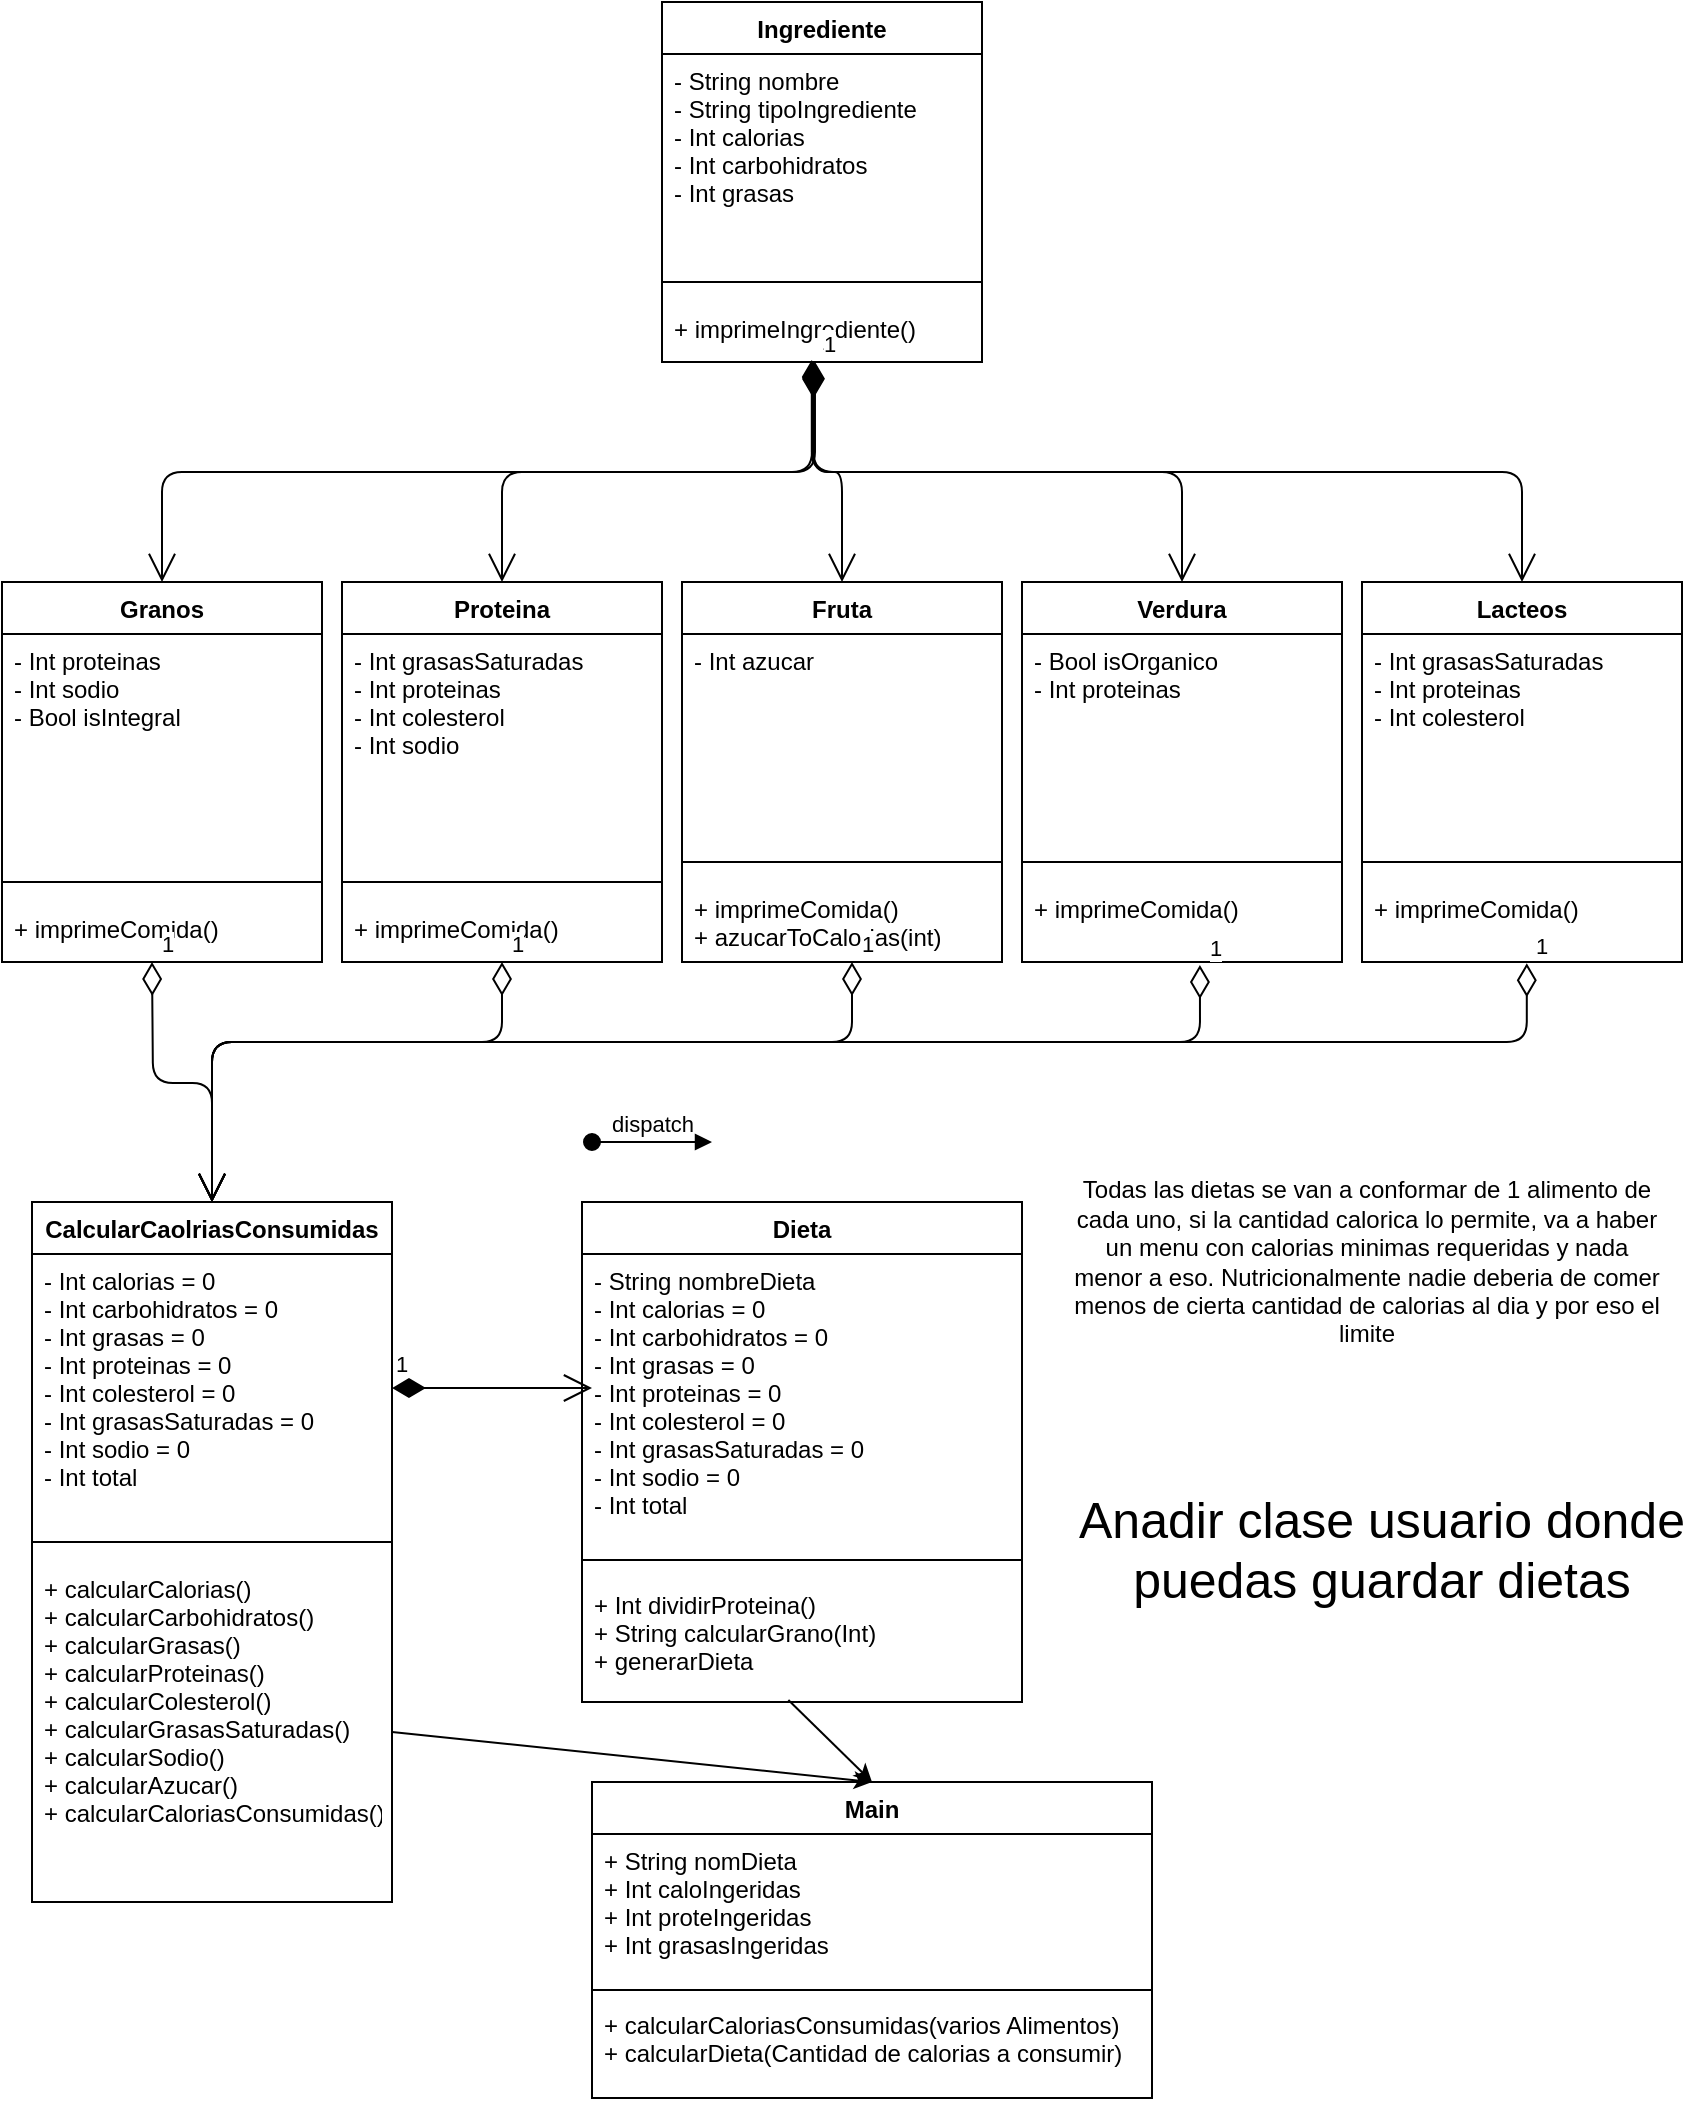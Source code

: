 <mxfile>
    <diagram id="fYRTFpRBtkyWKEEywaFe" name="Page-1">
        <mxGraphModel dx="895" dy="650" grid="1" gridSize="10" guides="1" tooltips="1" connect="1" arrows="1" fold="1" page="1" pageScale="1" pageWidth="850" pageHeight="1100" math="0" shadow="0">
            <root>
                <mxCell id="0"/>
                <mxCell id="1" parent="0"/>
                <mxCell id="2" value="Ingrediente" style="swimlane;fontStyle=1;align=center;verticalAlign=top;childLayout=stackLayout;horizontal=1;startSize=26;horizontalStack=0;resizeParent=1;resizeParentMax=0;resizeLast=0;collapsible=1;marginBottom=0;" parent="1" vertex="1">
                    <mxGeometry x="335" y="10" width="160" height="180" as="geometry"/>
                </mxCell>
                <mxCell id="3" value="- String nombre&#10;- String tipoIngrediente&#10;- Int calorias&#10;- Int carbohidratos&#10;- Int grasas" style="text;strokeColor=none;fillColor=none;align=left;verticalAlign=top;spacingLeft=4;spacingRight=4;overflow=hidden;rotatable=0;points=[[0,0.5],[1,0.5]];portConstraint=eastwest;" parent="2" vertex="1">
                    <mxGeometry y="26" width="160" height="104" as="geometry"/>
                </mxCell>
                <mxCell id="4" value="" style="line;strokeWidth=1;fillColor=none;align=left;verticalAlign=middle;spacingTop=-1;spacingLeft=3;spacingRight=3;rotatable=0;labelPosition=right;points=[];portConstraint=eastwest;strokeColor=inherit;" parent="2" vertex="1">
                    <mxGeometry y="130" width="160" height="20" as="geometry"/>
                </mxCell>
                <mxCell id="5" value="+ imprimeIngrediente()" style="text;strokeColor=none;fillColor=none;align=left;verticalAlign=top;spacingLeft=4;spacingRight=4;overflow=hidden;rotatable=0;points=[[0,0.5],[1,0.5]];portConstraint=eastwest;" parent="2" vertex="1">
                    <mxGeometry y="150" width="160" height="30" as="geometry"/>
                </mxCell>
                <mxCell id="6" value="Granos" style="swimlane;fontStyle=1;align=center;verticalAlign=top;childLayout=stackLayout;horizontal=1;startSize=26;horizontalStack=0;resizeParent=1;resizeParentMax=0;resizeLast=0;collapsible=1;marginBottom=0;" parent="1" vertex="1">
                    <mxGeometry x="5" y="300" width="160" height="190" as="geometry"/>
                </mxCell>
                <mxCell id="7" value="- Int proteinas&#10;- Int sodio&#10;- Bool isIntegral" style="text;strokeColor=none;fillColor=none;align=left;verticalAlign=top;spacingLeft=4;spacingRight=4;overflow=hidden;rotatable=0;points=[[0,0.5],[1,0.5]];portConstraint=eastwest;" parent="6" vertex="1">
                    <mxGeometry y="26" width="160" height="114" as="geometry"/>
                </mxCell>
                <mxCell id="8" value="" style="line;strokeWidth=1;fillColor=none;align=left;verticalAlign=middle;spacingTop=-1;spacingLeft=3;spacingRight=3;rotatable=0;labelPosition=right;points=[];portConstraint=eastwest;strokeColor=inherit;" parent="6" vertex="1">
                    <mxGeometry y="140" width="160" height="20" as="geometry"/>
                </mxCell>
                <mxCell id="9" value="+ imprimeComida()" style="text;strokeColor=none;fillColor=none;align=left;verticalAlign=top;spacingLeft=4;spacingRight=4;overflow=hidden;rotatable=0;points=[[0,0.5],[1,0.5]];portConstraint=eastwest;" parent="6" vertex="1">
                    <mxGeometry y="160" width="160" height="30" as="geometry"/>
                </mxCell>
                <mxCell id="10" value="Proteina" style="swimlane;fontStyle=1;align=center;verticalAlign=top;childLayout=stackLayout;horizontal=1;startSize=26;horizontalStack=0;resizeParent=1;resizeParentMax=0;resizeLast=0;collapsible=1;marginBottom=0;" parent="1" vertex="1">
                    <mxGeometry x="175" y="300" width="160" height="190" as="geometry"/>
                </mxCell>
                <mxCell id="11" value="- Int grasasSaturadas&#10;- Int proteinas&#10;- Int colesterol&#10;- Int sodio" style="text;strokeColor=none;fillColor=none;align=left;verticalAlign=top;spacingLeft=4;spacingRight=4;overflow=hidden;rotatable=0;points=[[0,0.5],[1,0.5]];portConstraint=eastwest;" parent="10" vertex="1">
                    <mxGeometry y="26" width="160" height="114" as="geometry"/>
                </mxCell>
                <mxCell id="12" value="" style="line;strokeWidth=1;fillColor=none;align=left;verticalAlign=middle;spacingTop=-1;spacingLeft=3;spacingRight=3;rotatable=0;labelPosition=right;points=[];portConstraint=eastwest;strokeColor=inherit;" parent="10" vertex="1">
                    <mxGeometry y="140" width="160" height="20" as="geometry"/>
                </mxCell>
                <mxCell id="13" value="+ imprimeComida()" style="text;strokeColor=none;fillColor=none;align=left;verticalAlign=top;spacingLeft=4;spacingRight=4;overflow=hidden;rotatable=0;points=[[0,0.5],[1,0.5]];portConstraint=eastwest;" parent="10" vertex="1">
                    <mxGeometry y="160" width="160" height="30" as="geometry"/>
                </mxCell>
                <mxCell id="18" value="Fruta" style="swimlane;fontStyle=1;align=center;verticalAlign=top;childLayout=stackLayout;horizontal=1;startSize=26;horizontalStack=0;resizeParent=1;resizeParentMax=0;resizeLast=0;collapsible=1;marginBottom=0;" parent="1" vertex="1">
                    <mxGeometry x="345" y="300" width="160" height="190" as="geometry"/>
                </mxCell>
                <mxCell id="19" value="- Int azucar" style="text;strokeColor=none;fillColor=none;align=left;verticalAlign=top;spacingLeft=4;spacingRight=4;overflow=hidden;rotatable=0;points=[[0,0.5],[1,0.5]];portConstraint=eastwest;" parent="18" vertex="1">
                    <mxGeometry y="26" width="160" height="104" as="geometry"/>
                </mxCell>
                <mxCell id="20" value="" style="line;strokeWidth=1;fillColor=none;align=left;verticalAlign=middle;spacingTop=-1;spacingLeft=3;spacingRight=3;rotatable=0;labelPosition=right;points=[];portConstraint=eastwest;strokeColor=inherit;" parent="18" vertex="1">
                    <mxGeometry y="130" width="160" height="20" as="geometry"/>
                </mxCell>
                <mxCell id="21" value="+ imprimeComida()&#10;+ azucarToCalorias(int)" style="text;strokeColor=none;fillColor=none;align=left;verticalAlign=top;spacingLeft=4;spacingRight=4;overflow=hidden;rotatable=0;points=[[0,0.5],[1,0.5]];portConstraint=eastwest;" parent="18" vertex="1">
                    <mxGeometry y="150" width="160" height="40" as="geometry"/>
                </mxCell>
                <mxCell id="22" value="Verdura" style="swimlane;fontStyle=1;align=center;verticalAlign=top;childLayout=stackLayout;horizontal=1;startSize=26;horizontalStack=0;resizeParent=1;resizeParentMax=0;resizeLast=0;collapsible=1;marginBottom=0;" parent="1" vertex="1">
                    <mxGeometry x="515" y="300" width="160" height="190" as="geometry"/>
                </mxCell>
                <mxCell id="23" value="- Bool isOrganico&#10;- Int proteinas&#10;&#10;" style="text;strokeColor=none;fillColor=none;align=left;verticalAlign=top;spacingLeft=4;spacingRight=4;overflow=hidden;rotatable=0;points=[[0,0.5],[1,0.5]];portConstraint=eastwest;" parent="22" vertex="1">
                    <mxGeometry y="26" width="160" height="104" as="geometry"/>
                </mxCell>
                <mxCell id="24" value="" style="line;strokeWidth=1;fillColor=none;align=left;verticalAlign=middle;spacingTop=-1;spacingLeft=3;spacingRight=3;rotatable=0;labelPosition=right;points=[];portConstraint=eastwest;strokeColor=inherit;" parent="22" vertex="1">
                    <mxGeometry y="130" width="160" height="20" as="geometry"/>
                </mxCell>
                <mxCell id="25" value="+ imprimeComida()" style="text;strokeColor=none;fillColor=none;align=left;verticalAlign=top;spacingLeft=4;spacingRight=4;overflow=hidden;rotatable=0;points=[[0,0.5],[1,0.5]];portConstraint=eastwest;" parent="22" vertex="1">
                    <mxGeometry y="150" width="160" height="40" as="geometry"/>
                </mxCell>
                <mxCell id="26" value="Lacteos" style="swimlane;fontStyle=1;align=center;verticalAlign=top;childLayout=stackLayout;horizontal=1;startSize=26;horizontalStack=0;resizeParent=1;resizeParentMax=0;resizeLast=0;collapsible=1;marginBottom=0;" parent="1" vertex="1">
                    <mxGeometry x="685" y="300" width="160" height="190" as="geometry"/>
                </mxCell>
                <mxCell id="27" value="- Int grasasSaturadas&#10;- Int proteinas&#10;- Int colesterol" style="text;strokeColor=none;fillColor=none;align=left;verticalAlign=top;spacingLeft=4;spacingRight=4;overflow=hidden;rotatable=0;points=[[0,0.5],[1,0.5]];portConstraint=eastwest;" parent="26" vertex="1">
                    <mxGeometry y="26" width="160" height="104" as="geometry"/>
                </mxCell>
                <mxCell id="28" value="" style="line;strokeWidth=1;fillColor=none;align=left;verticalAlign=middle;spacingTop=-1;spacingLeft=3;spacingRight=3;rotatable=0;labelPosition=right;points=[];portConstraint=eastwest;strokeColor=inherit;" parent="26" vertex="1">
                    <mxGeometry y="130" width="160" height="20" as="geometry"/>
                </mxCell>
                <mxCell id="29" value="+ imprimeComida()&#10;" style="text;strokeColor=none;fillColor=none;align=left;verticalAlign=top;spacingLeft=4;spacingRight=4;overflow=hidden;rotatable=0;points=[[0,0.5],[1,0.5]];portConstraint=eastwest;" parent="26" vertex="1">
                    <mxGeometry y="150" width="160" height="40" as="geometry"/>
                </mxCell>
                <mxCell id="30" value="Main" style="swimlane;fontStyle=1;align=center;verticalAlign=top;childLayout=stackLayout;horizontal=1;startSize=26;horizontalStack=0;resizeParent=1;resizeParentMax=0;resizeLast=0;collapsible=1;marginBottom=0;" parent="1" vertex="1">
                    <mxGeometry x="300" y="900" width="280" height="158" as="geometry"/>
                </mxCell>
                <mxCell id="31" value="+ String nomDieta&#10;+ Int caloIngeridas&#10;+ Int proteIngeridas&#10;+ Int grasasIngeridas" style="text;strokeColor=none;fillColor=none;align=left;verticalAlign=top;spacingLeft=4;spacingRight=4;overflow=hidden;rotatable=0;points=[[0,0.5],[1,0.5]];portConstraint=eastwest;" parent="30" vertex="1">
                    <mxGeometry y="26" width="280" height="74" as="geometry"/>
                </mxCell>
                <mxCell id="32" value="" style="line;strokeWidth=1;fillColor=none;align=left;verticalAlign=middle;spacingTop=-1;spacingLeft=3;spacingRight=3;rotatable=0;labelPosition=right;points=[];portConstraint=eastwest;strokeColor=inherit;" parent="30" vertex="1">
                    <mxGeometry y="100" width="280" height="8" as="geometry"/>
                </mxCell>
                <mxCell id="33" value="+ calcularCaloriasConsumidas(varios Alimentos)&#10;+ calcularDieta(Cantidad de calorias a consumir)" style="text;strokeColor=none;fillColor=none;align=left;verticalAlign=top;spacingLeft=4;spacingRight=4;overflow=hidden;rotatable=0;points=[[0,0.5],[1,0.5]];portConstraint=eastwest;" parent="30" vertex="1">
                    <mxGeometry y="108" width="280" height="50" as="geometry"/>
                </mxCell>
                <mxCell id="34" value="CalcularCaolriasConsumidas" style="swimlane;fontStyle=1;align=center;verticalAlign=top;childLayout=stackLayout;horizontal=1;startSize=26;horizontalStack=0;resizeParent=1;resizeParentMax=0;resizeLast=0;collapsible=1;marginBottom=0;" parent="1" vertex="1">
                    <mxGeometry x="20" y="610" width="180" height="350" as="geometry"/>
                </mxCell>
                <mxCell id="35" value="- Int calorias = 0&#10;- Int carbohidratos = 0&#10;- Int grasas = 0&#10;- Int proteinas = 0&#10;- Int colesterol = 0&#10;- Int grasasSaturadas = 0&#10;- Int sodio = 0&#10;- Int total" style="text;strokeColor=none;fillColor=none;align=left;verticalAlign=top;spacingLeft=4;spacingRight=4;overflow=hidden;rotatable=0;points=[[0,0.5],[1,0.5]];portConstraint=eastwest;" parent="34" vertex="1">
                    <mxGeometry y="26" width="180" height="134" as="geometry"/>
                </mxCell>
                <mxCell id="36" value="" style="line;strokeWidth=1;fillColor=none;align=left;verticalAlign=middle;spacingTop=-1;spacingLeft=3;spacingRight=3;rotatable=0;labelPosition=right;points=[];portConstraint=eastwest;strokeColor=inherit;" parent="34" vertex="1">
                    <mxGeometry y="160" width="180" height="20" as="geometry"/>
                </mxCell>
                <mxCell id="37" value="+ calcularCalorias()&#10;+ calcularCarbohidratos()&#10;+ calcularGrasas()&#10;+ calcularProteinas()&#10;+ calcularColesterol()&#10;+ calcularGrasasSaturadas()&#10;+ calcularSodio()&#10;+ calcularAzucar()&#10;+ calcularCaloriasConsumidas()" style="text;strokeColor=none;fillColor=none;align=left;verticalAlign=top;spacingLeft=4;spacingRight=4;overflow=hidden;rotatable=0;points=[[0,0.5],[1,0.5]];portConstraint=eastwest;" parent="34" vertex="1">
                    <mxGeometry y="180" width="180" height="170" as="geometry"/>
                </mxCell>
                <mxCell id="39" value="Dieta" style="swimlane;fontStyle=1;align=center;verticalAlign=top;childLayout=stackLayout;horizontal=1;startSize=26;horizontalStack=0;resizeParent=1;resizeParentMax=0;resizeLast=0;collapsible=1;marginBottom=0;" parent="1" vertex="1">
                    <mxGeometry x="295" y="610" width="220" height="250" as="geometry"/>
                </mxCell>
                <mxCell id="40" value="- String nombreDieta&#10;- Int calorias = 0&#10;- Int carbohidratos = 0&#10;- Int grasas = 0&#10;- Int proteinas = 0&#10;- Int colesterol = 0&#10;- Int grasasSaturadas = 0&#10;- Int sodio = 0&#10;- Int total" style="text;strokeColor=none;fillColor=none;align=left;verticalAlign=top;spacingLeft=4;spacingRight=4;overflow=hidden;rotatable=0;points=[[0,0.5],[1,0.5]];portConstraint=eastwest;" parent="39" vertex="1">
                    <mxGeometry y="26" width="220" height="144" as="geometry"/>
                </mxCell>
                <mxCell id="41" value="" style="line;strokeWidth=1;fillColor=none;align=left;verticalAlign=middle;spacingTop=-1;spacingLeft=3;spacingRight=3;rotatable=0;labelPosition=right;points=[];portConstraint=eastwest;strokeColor=inherit;" parent="39" vertex="1">
                    <mxGeometry y="170" width="220" height="18" as="geometry"/>
                </mxCell>
                <mxCell id="42" value="+ Int dividirProteina()&#10;+ String calcularGrano(Int)&#10;+ generarDieta" style="text;strokeColor=none;fillColor=none;align=left;verticalAlign=top;spacingLeft=4;spacingRight=4;overflow=hidden;rotatable=0;points=[[0,0.5],[1,0.5]];portConstraint=eastwest;" parent="39" vertex="1">
                    <mxGeometry y="188" width="220" height="62" as="geometry"/>
                </mxCell>
                <mxCell id="43" value="Todas las dietas se van a conformar de 1 alimento de cada uno, si la cantidad calorica lo permite, va a haber un menu con calorias minimas requeridas y nada menor a eso. Nutricionalmente nadie deberia de comer menos de cierta cantidad de calorias al dia y por eso el limite" style="text;html=1;strokeColor=none;fillColor=none;align=center;verticalAlign=middle;whiteSpace=wrap;rounded=0;" parent="1" vertex="1">
                    <mxGeometry x="540" y="580" width="295" height="120" as="geometry"/>
                </mxCell>
                <mxCell id="45" value="1" style="endArrow=open;html=1;endSize=12;startArrow=diamondThin;startSize=14;startFill=0;edgeStyle=orthogonalEdgeStyle;align=left;verticalAlign=bottom;entryX=0.5;entryY=0;entryDx=0;entryDy=0;" parent="1" target="34" edge="1">
                    <mxGeometry x="-1" y="3" relative="1" as="geometry">
                        <mxPoint x="80" y="490" as="sourcePoint"/>
                        <mxPoint x="500" y="480" as="targetPoint"/>
                    </mxGeometry>
                </mxCell>
                <mxCell id="53" value="1" style="endArrow=open;html=1;endSize=12;startArrow=diamondThin;startSize=14;startFill=0;edgeStyle=orthogonalEdgeStyle;align=left;verticalAlign=bottom;entryX=0.5;entryY=0;entryDx=0;entryDy=0;" parent="1" source="21" target="34" edge="1">
                    <mxGeometry x="-1" y="3" relative="1" as="geometry">
                        <mxPoint x="430" y="470" as="sourcePoint"/>
                        <mxPoint x="500" y="480" as="targetPoint"/>
                        <Array as="points">
                            <mxPoint x="430" y="530"/>
                            <mxPoint x="110" y="530"/>
                        </Array>
                    </mxGeometry>
                </mxCell>
                <mxCell id="54" value="1" style="endArrow=open;html=1;endSize=12;startArrow=diamondThin;startSize=14;startFill=0;edgeStyle=orthogonalEdgeStyle;align=left;verticalAlign=bottom;" parent="1" source="13" edge="1">
                    <mxGeometry x="-1" y="3" relative="1" as="geometry">
                        <mxPoint x="250" y="510" as="sourcePoint"/>
                        <mxPoint x="110" y="610" as="targetPoint"/>
                        <Array as="points">
                            <mxPoint x="255" y="530"/>
                        </Array>
                    </mxGeometry>
                </mxCell>
                <mxCell id="55" value="1" style="endArrow=open;html=1;endSize=12;startArrow=diamondThin;startSize=14;startFill=0;edgeStyle=orthogonalEdgeStyle;align=left;verticalAlign=bottom;exitX=0.556;exitY=1.038;exitDx=0;exitDy=0;exitPerimeter=0;" parent="1" source="25" edge="1">
                    <mxGeometry x="-1" y="3" relative="1" as="geometry">
                        <mxPoint x="340" y="480" as="sourcePoint"/>
                        <mxPoint x="110" y="610" as="targetPoint"/>
                        <Array as="points">
                            <mxPoint x="604" y="530"/>
                            <mxPoint x="110" y="530"/>
                        </Array>
                    </mxGeometry>
                </mxCell>
                <mxCell id="56" value="1" style="endArrow=open;html=1;endSize=12;startArrow=diamondThin;startSize=14;startFill=0;edgeStyle=orthogonalEdgeStyle;align=left;verticalAlign=bottom;exitX=0.515;exitY=1.017;exitDx=0;exitDy=0;exitPerimeter=0;" parent="1" source="29" edge="1">
                    <mxGeometry x="-1" y="3" relative="1" as="geometry">
                        <mxPoint x="340" y="480" as="sourcePoint"/>
                        <mxPoint x="110" y="610" as="targetPoint"/>
                        <Array as="points">
                            <mxPoint x="767" y="530"/>
                            <mxPoint x="110" y="530"/>
                        </Array>
                    </mxGeometry>
                </mxCell>
                <mxCell id="59" value="1" style="endArrow=open;html=1;endSize=12;startArrow=diamondThin;startSize=14;startFill=1;edgeStyle=orthogonalEdgeStyle;align=left;verticalAlign=bottom;entryX=0.5;entryY=0;entryDx=0;entryDy=0;exitX=0.469;exitY=1;exitDx=0;exitDy=0;exitPerimeter=0;" parent="1" source="5" target="10" edge="1">
                    <mxGeometry x="-1" y="3" relative="1" as="geometry">
                        <mxPoint x="190" y="210" as="sourcePoint"/>
                        <mxPoint x="350" y="210" as="targetPoint"/>
                    </mxGeometry>
                </mxCell>
                <mxCell id="60" value="1" style="endArrow=open;html=1;endSize=12;startArrow=diamondThin;startSize=14;startFill=1;edgeStyle=orthogonalEdgeStyle;align=left;verticalAlign=bottom;entryX=0.5;entryY=0;entryDx=0;entryDy=0;exitX=0.473;exitY=0.995;exitDx=0;exitDy=0;exitPerimeter=0;" parent="1" source="5" target="18" edge="1">
                    <mxGeometry x="-1" y="3" relative="1" as="geometry">
                        <mxPoint x="420.04" y="200" as="sourcePoint"/>
                        <mxPoint x="265" y="310" as="targetPoint"/>
                    </mxGeometry>
                </mxCell>
                <mxCell id="61" value="1" style="endArrow=open;html=1;endSize=12;startArrow=diamondThin;startSize=14;startFill=1;edgeStyle=orthogonalEdgeStyle;align=left;verticalAlign=bottom;entryX=0.5;entryY=0;entryDx=0;entryDy=0;exitX=0.468;exitY=0.967;exitDx=0;exitDy=0;exitPerimeter=0;" parent="1" source="5" target="22" edge="1">
                    <mxGeometry x="-1" y="3" relative="1" as="geometry">
                        <mxPoint x="420.68" y="199.85" as="sourcePoint"/>
                        <mxPoint x="435" y="310" as="targetPoint"/>
                    </mxGeometry>
                </mxCell>
                <mxCell id="62" value="1" style="endArrow=open;html=1;endSize=12;startArrow=diamondThin;startSize=14;startFill=1;edgeStyle=orthogonalEdgeStyle;align=left;verticalAlign=bottom;entryX=0.5;entryY=0;entryDx=0;entryDy=0;exitX=0.473;exitY=0.995;exitDx=0;exitDy=0;exitPerimeter=0;" parent="1" source="5" target="26" edge="1">
                    <mxGeometry x="-1" y="3" relative="1" as="geometry">
                        <mxPoint x="419.88" y="199.01" as="sourcePoint"/>
                        <mxPoint x="605" y="310" as="targetPoint"/>
                    </mxGeometry>
                </mxCell>
                <mxCell id="63" value="1" style="endArrow=open;html=1;endSize=12;startArrow=diamondThin;startSize=14;startFill=1;edgeStyle=orthogonalEdgeStyle;align=left;verticalAlign=bottom;entryX=0.5;entryY=0;entryDx=0;entryDy=0;exitX=0.478;exitY=0.995;exitDx=0;exitDy=0;exitPerimeter=0;" parent="1" source="5" target="6" edge="1">
                    <mxGeometry x="-1" y="3" relative="1" as="geometry">
                        <mxPoint x="410" y="210" as="sourcePoint"/>
                        <mxPoint x="775" y="310" as="targetPoint"/>
                    </mxGeometry>
                </mxCell>
                <mxCell id="64" value="1" style="endArrow=open;html=1;endSize=12;startArrow=diamondThin;startSize=14;startFill=1;edgeStyle=orthogonalEdgeStyle;align=left;verticalAlign=bottom;exitX=1;exitY=0.5;exitDx=0;exitDy=0;" parent="1" source="35" edge="1">
                    <mxGeometry x="-1" y="3" relative="1" as="geometry">
                        <mxPoint x="600" y="830" as="sourcePoint"/>
                        <mxPoint x="300" y="703" as="targetPoint"/>
                    </mxGeometry>
                </mxCell>
                <mxCell id="67" value="" style="endArrow=classic;html=1;exitX=1;exitY=0.5;exitDx=0;exitDy=0;entryX=0.5;entryY=0;entryDx=0;entryDy=0;" parent="1" source="37" target="30" edge="1">
                    <mxGeometry width="50" height="50" relative="1" as="geometry">
                        <mxPoint x="240" y="820" as="sourcePoint"/>
                        <mxPoint x="290" y="770" as="targetPoint"/>
                    </mxGeometry>
                </mxCell>
                <mxCell id="68" value="" style="endArrow=classic;html=1;exitX=0.469;exitY=0.984;exitDx=0;exitDy=0;exitPerimeter=0;entryX=0.5;entryY=0;entryDx=0;entryDy=0;" parent="1" source="42" target="30" edge="1">
                    <mxGeometry width="50" height="50" relative="1" as="geometry">
                        <mxPoint x="240" y="820" as="sourcePoint"/>
                        <mxPoint x="290" y="770" as="targetPoint"/>
                    </mxGeometry>
                </mxCell>
                <mxCell id="69" value="dispatch" style="html=1;verticalAlign=bottom;startArrow=oval;startFill=1;endArrow=block;startSize=8;" parent="1" edge="1">
                    <mxGeometry width="60" relative="1" as="geometry">
                        <mxPoint x="300" y="580" as="sourcePoint"/>
                        <mxPoint x="360" y="580" as="targetPoint"/>
                    </mxGeometry>
                </mxCell>
                <mxCell id="70" value="Anadir clase usuario donde puedas guardar dietas" style="text;html=1;strokeColor=none;fillColor=none;align=center;verticalAlign=middle;whiteSpace=wrap;rounded=0;fontSize=25;" vertex="1" parent="1">
                    <mxGeometry x="540" y="768" width="310" height="30" as="geometry"/>
                </mxCell>
            </root>
        </mxGraphModel>
    </diagram>
</mxfile>